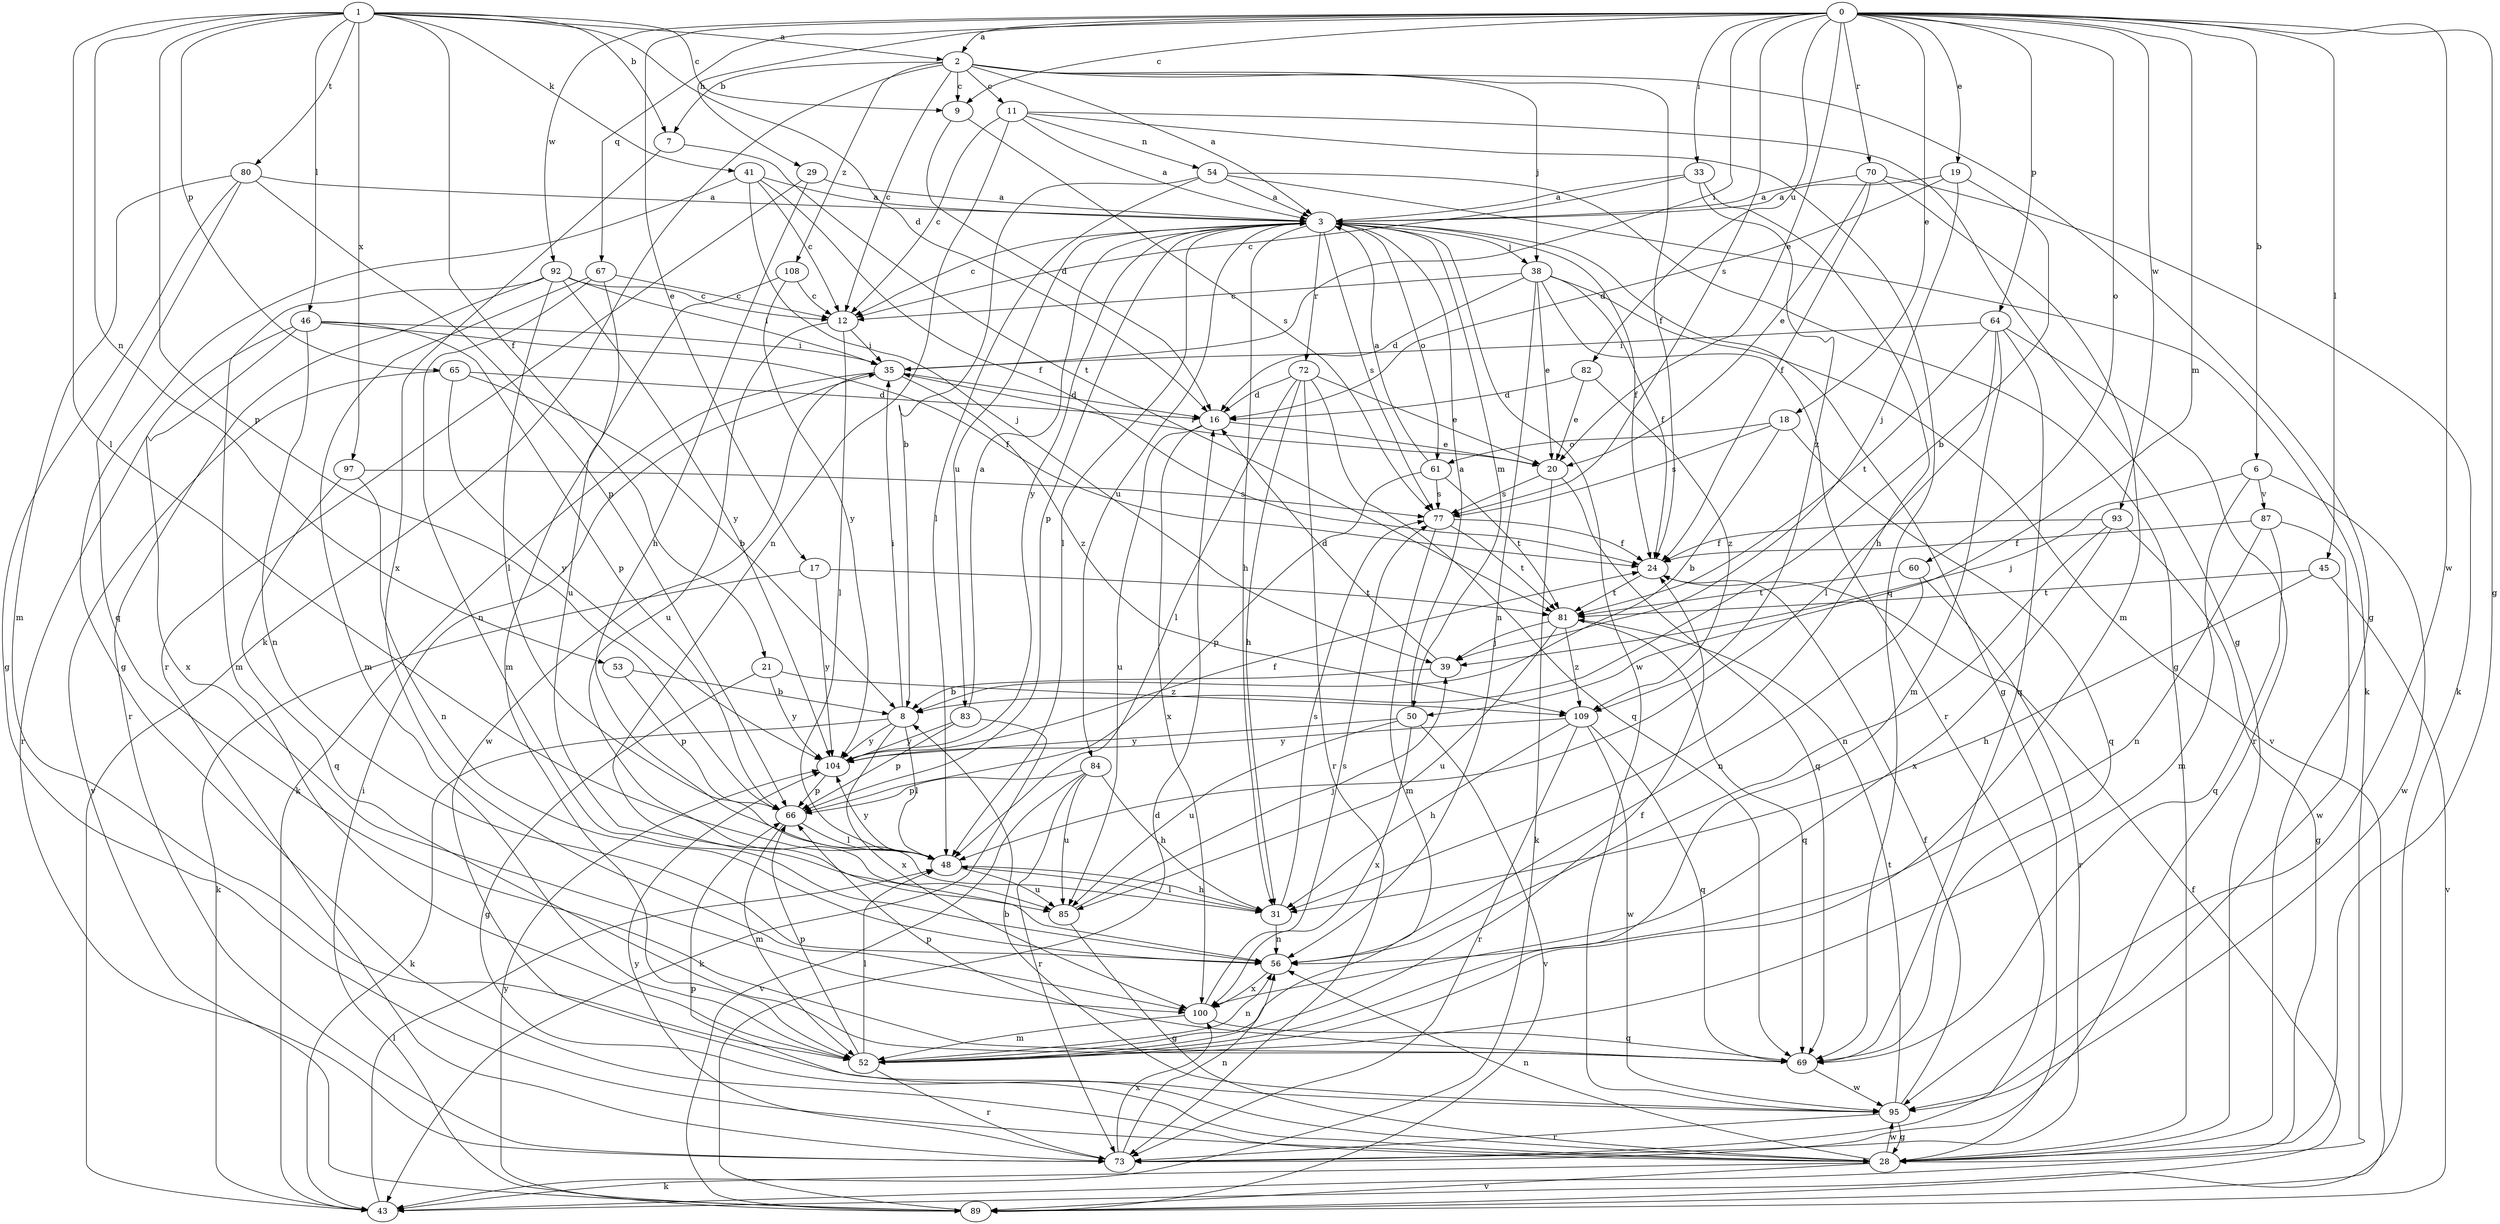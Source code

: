 strict digraph  {
0;
1;
2;
3;
6;
7;
8;
9;
11;
12;
16;
17;
18;
19;
20;
21;
24;
28;
29;
31;
33;
35;
38;
39;
41;
43;
45;
46;
48;
50;
52;
53;
54;
56;
60;
61;
64;
65;
66;
67;
69;
70;
72;
73;
77;
80;
81;
82;
83;
84;
85;
87;
89;
92;
93;
95;
97;
100;
104;
108;
109;
0 -> 2  [label=a];
0 -> 6  [label=b];
0 -> 9  [label=c];
0 -> 17  [label=e];
0 -> 18  [label=e];
0 -> 19  [label=e];
0 -> 20  [label=e];
0 -> 28  [label=g];
0 -> 29  [label=h];
0 -> 33  [label=i];
0 -> 35  [label=i];
0 -> 45  [label=l];
0 -> 50  [label=m];
0 -> 60  [label=o];
0 -> 64  [label=p];
0 -> 67  [label=q];
0 -> 70  [label=r];
0 -> 77  [label=s];
0 -> 82  [label=u];
0 -> 92  [label=w];
0 -> 93  [label=w];
0 -> 95  [label=w];
1 -> 2  [label=a];
1 -> 7  [label=b];
1 -> 9  [label=c];
1 -> 16  [label=d];
1 -> 21  [label=f];
1 -> 41  [label=k];
1 -> 46  [label=l];
1 -> 48  [label=l];
1 -> 53  [label=n];
1 -> 65  [label=p];
1 -> 66  [label=p];
1 -> 80  [label=t];
1 -> 97  [label=x];
2 -> 3  [label=a];
2 -> 7  [label=b];
2 -> 9  [label=c];
2 -> 11  [label=c];
2 -> 12  [label=c];
2 -> 24  [label=f];
2 -> 28  [label=g];
2 -> 38  [label=j];
2 -> 43  [label=k];
2 -> 108  [label=z];
3 -> 12  [label=c];
3 -> 24  [label=f];
3 -> 28  [label=g];
3 -> 31  [label=h];
3 -> 38  [label=j];
3 -> 48  [label=l];
3 -> 50  [label=m];
3 -> 61  [label=o];
3 -> 66  [label=p];
3 -> 72  [label=r];
3 -> 77  [label=s];
3 -> 83  [label=u];
3 -> 84  [label=u];
3 -> 95  [label=w];
3 -> 104  [label=y];
6 -> 39  [label=j];
6 -> 52  [label=m];
6 -> 87  [label=v];
6 -> 95  [label=w];
7 -> 81  [label=t];
7 -> 100  [label=x];
8 -> 35  [label=i];
8 -> 43  [label=k];
8 -> 48  [label=l];
8 -> 100  [label=x];
8 -> 104  [label=y];
9 -> 16  [label=d];
9 -> 77  [label=s];
11 -> 3  [label=a];
11 -> 12  [label=c];
11 -> 28  [label=g];
11 -> 54  [label=n];
11 -> 56  [label=n];
11 -> 69  [label=q];
12 -> 35  [label=i];
12 -> 48  [label=l];
12 -> 85  [label=u];
16 -> 20  [label=e];
16 -> 85  [label=u];
16 -> 100  [label=x];
17 -> 43  [label=k];
17 -> 81  [label=t];
17 -> 104  [label=y];
18 -> 8  [label=b];
18 -> 61  [label=o];
18 -> 69  [label=q];
18 -> 77  [label=s];
19 -> 3  [label=a];
19 -> 8  [label=b];
19 -> 16  [label=d];
19 -> 39  [label=j];
20 -> 35  [label=i];
20 -> 43  [label=k];
20 -> 69  [label=q];
20 -> 77  [label=s];
21 -> 28  [label=g];
21 -> 104  [label=y];
21 -> 109  [label=z];
24 -> 81  [label=t];
28 -> 43  [label=k];
28 -> 56  [label=n];
28 -> 66  [label=p];
28 -> 89  [label=v];
28 -> 95  [label=w];
29 -> 3  [label=a];
29 -> 31  [label=h];
29 -> 73  [label=r];
31 -> 48  [label=l];
31 -> 56  [label=n];
31 -> 77  [label=s];
33 -> 3  [label=a];
33 -> 12  [label=c];
33 -> 31  [label=h];
33 -> 109  [label=z];
35 -> 16  [label=d];
35 -> 43  [label=k];
35 -> 95  [label=w];
35 -> 109  [label=z];
38 -> 12  [label=c];
38 -> 16  [label=d];
38 -> 20  [label=e];
38 -> 24  [label=f];
38 -> 56  [label=n];
38 -> 73  [label=r];
38 -> 89  [label=v];
39 -> 8  [label=b];
39 -> 16  [label=d];
41 -> 3  [label=a];
41 -> 12  [label=c];
41 -> 24  [label=f];
41 -> 28  [label=g];
41 -> 39  [label=j];
43 -> 48  [label=l];
45 -> 31  [label=h];
45 -> 81  [label=t];
45 -> 89  [label=v];
46 -> 24  [label=f];
46 -> 35  [label=i];
46 -> 56  [label=n];
46 -> 66  [label=p];
46 -> 73  [label=r];
46 -> 100  [label=x];
48 -> 31  [label=h];
48 -> 85  [label=u];
48 -> 104  [label=y];
50 -> 3  [label=a];
50 -> 85  [label=u];
50 -> 89  [label=v];
50 -> 100  [label=x];
50 -> 104  [label=y];
52 -> 24  [label=f];
52 -> 48  [label=l];
52 -> 56  [label=n];
52 -> 66  [label=p];
52 -> 73  [label=r];
53 -> 8  [label=b];
53 -> 66  [label=p];
54 -> 3  [label=a];
54 -> 8  [label=b];
54 -> 28  [label=g];
54 -> 43  [label=k];
54 -> 48  [label=l];
56 -> 100  [label=x];
60 -> 56  [label=n];
60 -> 73  [label=r];
60 -> 81  [label=t];
61 -> 3  [label=a];
61 -> 66  [label=p];
61 -> 77  [label=s];
61 -> 81  [label=t];
64 -> 35  [label=i];
64 -> 48  [label=l];
64 -> 52  [label=m];
64 -> 69  [label=q];
64 -> 73  [label=r];
64 -> 81  [label=t];
65 -> 8  [label=b];
65 -> 16  [label=d];
65 -> 89  [label=v];
65 -> 104  [label=y];
66 -> 48  [label=l];
66 -> 52  [label=m];
67 -> 12  [label=c];
67 -> 52  [label=m];
67 -> 56  [label=n];
67 -> 85  [label=u];
69 -> 66  [label=p];
69 -> 95  [label=w];
70 -> 3  [label=a];
70 -> 20  [label=e];
70 -> 24  [label=f];
70 -> 43  [label=k];
70 -> 52  [label=m];
72 -> 16  [label=d];
72 -> 20  [label=e];
72 -> 31  [label=h];
72 -> 48  [label=l];
72 -> 69  [label=q];
72 -> 73  [label=r];
73 -> 56  [label=n];
73 -> 100  [label=x];
73 -> 104  [label=y];
77 -> 24  [label=f];
77 -> 52  [label=m];
77 -> 81  [label=t];
80 -> 3  [label=a];
80 -> 28  [label=g];
80 -> 52  [label=m];
80 -> 66  [label=p];
80 -> 69  [label=q];
81 -> 39  [label=j];
81 -> 69  [label=q];
81 -> 85  [label=u];
81 -> 109  [label=z];
82 -> 16  [label=d];
82 -> 20  [label=e];
82 -> 109  [label=z];
83 -> 3  [label=a];
83 -> 43  [label=k];
83 -> 66  [label=p];
83 -> 104  [label=y];
84 -> 31  [label=h];
84 -> 66  [label=p];
84 -> 73  [label=r];
84 -> 85  [label=u];
84 -> 89  [label=v];
85 -> 28  [label=g];
85 -> 39  [label=j];
87 -> 24  [label=f];
87 -> 56  [label=n];
87 -> 69  [label=q];
87 -> 95  [label=w];
89 -> 16  [label=d];
89 -> 24  [label=f];
89 -> 35  [label=i];
89 -> 104  [label=y];
92 -> 12  [label=c];
92 -> 35  [label=i];
92 -> 48  [label=l];
92 -> 52  [label=m];
92 -> 73  [label=r];
92 -> 104  [label=y];
93 -> 24  [label=f];
93 -> 28  [label=g];
93 -> 56  [label=n];
93 -> 100  [label=x];
95 -> 8  [label=b];
95 -> 24  [label=f];
95 -> 28  [label=g];
95 -> 73  [label=r];
95 -> 81  [label=t];
97 -> 56  [label=n];
97 -> 69  [label=q];
97 -> 77  [label=s];
100 -> 52  [label=m];
100 -> 69  [label=q];
100 -> 77  [label=s];
104 -> 24  [label=f];
104 -> 66  [label=p];
108 -> 12  [label=c];
108 -> 52  [label=m];
108 -> 104  [label=y];
109 -> 31  [label=h];
109 -> 69  [label=q];
109 -> 73  [label=r];
109 -> 95  [label=w];
109 -> 104  [label=y];
}
